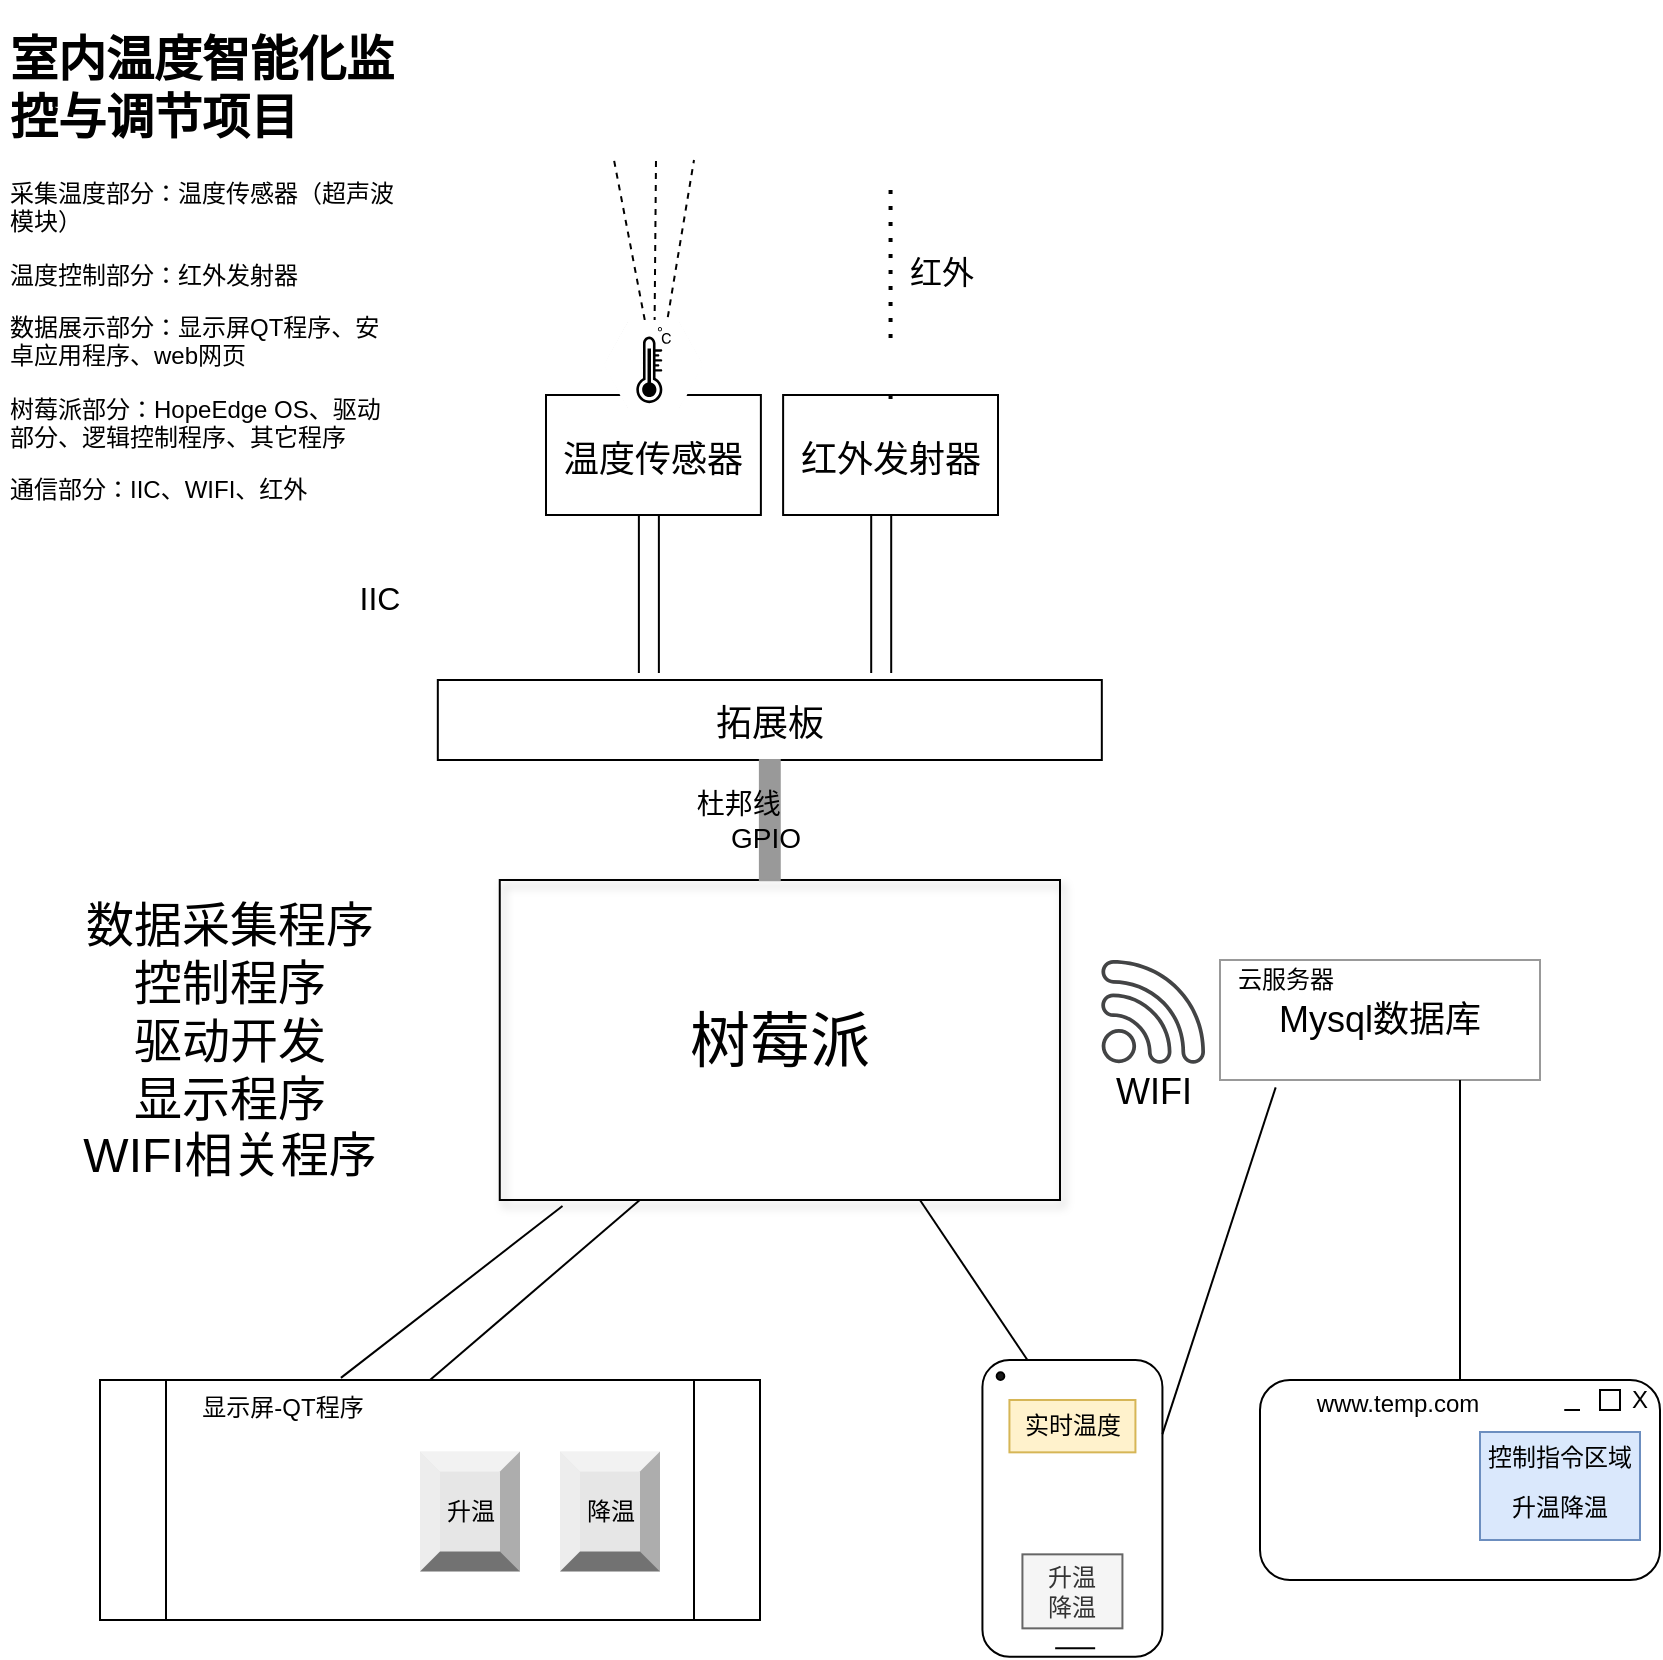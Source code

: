 <mxfile version="13.9.7" type="github">
  <diagram id="_rWFawhrcu3u0DFE2K7U" name="Page-1">
    <mxGraphModel dx="1021" dy="736" grid="1" gridSize="10" guides="1" tooltips="1" connect="1" arrows="1" fold="1" page="1" pageScale="1" pageWidth="827" pageHeight="1169" math="0" shadow="0">
      <root>
        <mxCell id="0" />
        <mxCell id="1" parent="0" />
        <mxCell id="_0wFQRXJGNYl2RdbM0k1-1" value="&lt;h1&gt;室内温度智能化监控与调节项目&lt;/h1&gt;&lt;p&gt;采集温度部分：温度传感器（超声波模块）&lt;/p&gt;&lt;p&gt;温度控制部分：红外发射器&lt;/p&gt;&lt;p&gt;数据展示部分：显示屏QT程序、安卓应用程序、web网页&lt;/p&gt;&lt;p&gt;树莓派部分：HopeEdge OS、驱动部分、逻辑控制程序、其它程序&lt;/p&gt;&lt;p&gt;通信部分：IIC、WIFI、红外&lt;br&gt;&lt;/p&gt;" style="text;html=1;strokeColor=none;fillColor=none;spacing=5;spacingTop=-20;whiteSpace=wrap;overflow=hidden;rounded=0;" parent="1" vertex="1">
          <mxGeometry x="20" y="30" width="200" height="270" as="geometry" />
        </mxCell>
        <mxCell id="M8iE7umPJcfiMCRqgvI0-1" value="&lt;font style=&quot;font-size: 30px&quot;&gt;树莓派&lt;/font&gt;" style="rounded=0;whiteSpace=wrap;html=1;fontSize=24;fillColor=none;shadow=1;" parent="1" vertex="1">
          <mxGeometry x="269.88" y="460" width="280.12" height="160" as="geometry" />
        </mxCell>
        <mxCell id="M8iE7umPJcfiMCRqgvI0-10" value="&lt;font style=&quot;font-size: 18px&quot;&gt;拓展板&lt;/font&gt;" style="rounded=0;whiteSpace=wrap;html=1;fontSize=24;" parent="1" vertex="1">
          <mxGeometry x="238.91" y="360" width="332" height="40" as="geometry" />
        </mxCell>
        <mxCell id="M8iE7umPJcfiMCRqgvI0-16" value="&lt;font style=&quot;font-size: 18px&quot;&gt;温度传感器&lt;/font&gt;" style="rounded=0;whiteSpace=wrap;html=1;fontSize=24;" parent="1" vertex="1">
          <mxGeometry x="293" y="217.5" width="107.44" height="60" as="geometry" />
        </mxCell>
        <mxCell id="M8iE7umPJcfiMCRqgvI0-19" value="" style="shape=partialRectangle;whiteSpace=wrap;html=1;left=0;right=0;fillColor=none;fontSize=24;rotation=90;" parent="1" vertex="1">
          <mxGeometry x="305.69" y="312.25" width="77.5" height="10" as="geometry" />
        </mxCell>
        <mxCell id="M8iE7umPJcfiMCRqgvI0-21" value="&lt;font style=&quot;font-size: 16px&quot;&gt;IIC&lt;/font&gt;" style="text;html=1;strokeColor=none;fillColor=none;align=center;verticalAlign=middle;whiteSpace=wrap;rounded=0;fontSize=24;" parent="1" vertex="1">
          <mxGeometry x="190" y="303.25" width="40" height="28" as="geometry" />
        </mxCell>
        <mxCell id="M8iE7umPJcfiMCRqgvI0-39" value="" style="group" parent="1" vertex="1" connectable="0">
          <mxGeometry x="511.215" y="699.995" width="98.815" height="148.37" as="geometry" />
        </mxCell>
        <mxCell id="M8iE7umPJcfiMCRqgvI0-30" value="" style="rounded=1;whiteSpace=wrap;html=1;fontSize=12;rotation=90;" parent="M8iE7umPJcfiMCRqgvI0-39" vertex="1">
          <mxGeometry x="-29.185" y="29.185" width="148.37" height="90" as="geometry" />
        </mxCell>
        <mxCell id="M8iE7umPJcfiMCRqgvI0-32" value="实时温度" style="text;html=1;strokeColor=#d6b656;fillColor=#fff2cc;align=center;verticalAlign=middle;whiteSpace=wrap;rounded=0;fontSize=12;" parent="M8iE7umPJcfiMCRqgvI0-39" vertex="1">
          <mxGeometry x="13.5" y="20" width="63" height="26.18" as="geometry" />
        </mxCell>
        <mxCell id="M8iE7umPJcfiMCRqgvI0-33" value="&lt;div&gt;升温&lt;/div&gt;&lt;div&gt;降温&lt;br&gt;&lt;/div&gt;" style="text;html=1;strokeColor=#666666;fillColor=#f5f5f5;align=center;verticalAlign=middle;whiteSpace=wrap;rounded=0;fontSize=12;fontColor=#333333;" parent="M8iE7umPJcfiMCRqgvI0-39" vertex="1">
          <mxGeometry x="20" y="97.18" width="50" height="37" as="geometry" />
        </mxCell>
        <mxCell id="M8iE7umPJcfiMCRqgvI0-34" value="" style="endArrow=none;html=1;fontSize=12;" parent="M8iE7umPJcfiMCRqgvI0-39" edge="1">
          <mxGeometry width="50" height="50" relative="1" as="geometry">
            <mxPoint x="36.365" y="144.185" as="sourcePoint" />
            <mxPoint x="56.365" y="144.185" as="targetPoint" />
          </mxGeometry>
        </mxCell>
        <mxCell id="M8iE7umPJcfiMCRqgvI0-35" value="" style="ellipse;whiteSpace=wrap;html=1;aspect=fixed;fontSize=12;fillColor=#1A1A1A;" parent="M8iE7umPJcfiMCRqgvI0-39" vertex="1">
          <mxGeometry x="7.12" y="6.18" width="3.82" height="3.82" as="geometry" />
        </mxCell>
        <mxCell id="OfTFiCTdXWqxiQDk5H3R-7" value="" style="shape=image;html=1;verticalAlign=top;verticalLabelPosition=bottom;labelBackgroundColor=#ffffff;imageAspect=0;aspect=fixed;image=https://cdn4.iconfinder.com/data/icons/graphic-design-71/32/Graphic_Design_curve_editor-128.png;rounded=0;" parent="M8iE7umPJcfiMCRqgvI0-39" vertex="1">
          <mxGeometry x="24.36" y="53.54" width="41.28" height="41.28" as="geometry" />
        </mxCell>
        <mxCell id="M8iE7umPJcfiMCRqgvI0-43" value="" style="group;fontSize=14;" parent="1" vertex="1" connectable="0">
          <mxGeometry x="70" y="710" width="330" height="120" as="geometry" />
        </mxCell>
        <mxCell id="M8iE7umPJcfiMCRqgvI0-40" value="" style="shape=process;whiteSpace=wrap;html=1;backgroundOutline=1;fillColor=none;fontSize=12;" parent="M8iE7umPJcfiMCRqgvI0-43" vertex="1">
          <mxGeometry width="330" height="120" as="geometry" />
        </mxCell>
        <mxCell id="M8iE7umPJcfiMCRqgvI0-41" value="显示屏-QT程序" style="text;html=1;strokeColor=none;fillColor=none;align=center;verticalAlign=middle;whiteSpace=wrap;rounded=0;fontSize=12;" parent="M8iE7umPJcfiMCRqgvI0-43" vertex="1">
          <mxGeometry x="33" y="2.86" width="117" height="22.86" as="geometry" />
        </mxCell>
        <mxCell id="OfTFiCTdXWqxiQDk5H3R-8" value="" style="shape=image;html=1;verticalAlign=top;verticalLabelPosition=bottom;labelBackgroundColor=#ffffff;imageAspect=0;aspect=fixed;image=https://cdn1.iconfinder.com/data/icons/Momentum_MatteEntireSet/32/curve-chart.png;rounded=0;" parent="M8iE7umPJcfiMCRqgvI0-43" vertex="1">
          <mxGeometry x="54.29" y="28.51" width="74.42" height="74.42" as="geometry" />
        </mxCell>
        <mxCell id="OfTFiCTdXWqxiQDk5H3R-9" value="升温" style="labelPosition=center;verticalLabelPosition=middle;align=center;html=1;shape=mxgraph.basic.shaded_button;dx=10;fillColor=#E6E6E6;strokeColor=none;rounded=0;" parent="M8iE7umPJcfiMCRqgvI0-43" vertex="1">
          <mxGeometry x="160" y="35.72" width="50" height="60" as="geometry" />
        </mxCell>
        <mxCell id="OfTFiCTdXWqxiQDk5H3R-10" value="降温" style="labelPosition=center;verticalLabelPosition=middle;align=center;html=1;shape=mxgraph.basic.shaded_button;dx=10;fillColor=#E6E6E6;strokeColor=none;rounded=0;" parent="M8iE7umPJcfiMCRqgvI0-43" vertex="1">
          <mxGeometry x="230" y="35.72" width="50" height="60" as="geometry" />
        </mxCell>
        <mxCell id="M8iE7umPJcfiMCRqgvI0-44" value="" style="shape=image;html=1;verticalAlign=top;verticalLabelPosition=bottom;labelBackgroundColor=#ffffff;imageAspect=0;aspect=fixed;image=https://cdn3.iconfinder.com/data/icons/logos-and-brands-adobe/512/272_Raspberry_Pi-128.png;fillColor=none;fontSize=12;" parent="1" vertex="1">
          <mxGeometry x="267.88" y="465" width="72" height="72" as="geometry" />
        </mxCell>
        <mxCell id="M8iE7umPJcfiMCRqgvI0-45" value="" style="rounded=0;whiteSpace=wrap;html=1;shadow=0;fontSize=12;rotation=90;strokeColor=#999999;fillColor=#999999;" parent="1" vertex="1">
          <mxGeometry x="374.85" y="425.09" width="60.12" height="9.94" as="geometry" />
        </mxCell>
        <mxCell id="M8iE7umPJcfiMCRqgvI0-46" value="杜邦线&amp;nbsp;&amp;nbsp; &amp;nbsp;&amp;nbsp; &amp;nbsp; GPIO" style="text;html=1;strokeColor=none;fillColor=none;align=center;verticalAlign=middle;whiteSpace=wrap;rounded=0;shadow=0;fontSize=14;" parent="1" vertex="1">
          <mxGeometry x="348" y="420.06" width="110" height="20" as="geometry" />
        </mxCell>
        <mxCell id="M8iE7umPJcfiMCRqgvI0-48" value="&lt;font style=&quot;font-size: 18px&quot;&gt;红外发射器&lt;/font&gt;" style="rounded=0;whiteSpace=wrap;html=1;fontSize=24;" parent="1" vertex="1">
          <mxGeometry x="411.56" y="217.5" width="107.44" height="60" as="geometry" />
        </mxCell>
        <mxCell id="M8iE7umPJcfiMCRqgvI0-50" value="" style="shape=partialRectangle;whiteSpace=wrap;html=1;left=0;right=0;fillColor=none;fontSize=24;rotation=90;" parent="1" vertex="1">
          <mxGeometry x="421.85" y="312.25" width="77.5" height="10" as="geometry" />
        </mxCell>
        <mxCell id="M8iE7umPJcfiMCRqgvI0-54" value="" style="shape=image;html=1;verticalAlign=top;verticalLabelPosition=bottom;labelBackgroundColor=#ffffff;imageAspect=0;aspect=fixed;image=https://cdn2.iconfinder.com/data/icons/kitchen-appliances-computers-and-electronics/32/Appliances-19-128.png;shadow=0;strokeColor=#999999;fillColor=#999999;fontSize=12;" parent="1" vertex="1">
          <mxGeometry x="425.28" y="30" width="80" height="80" as="geometry" />
        </mxCell>
        <mxCell id="M8iE7umPJcfiMCRqgvI0-56" value="" style="endArrow=none;dashed=1;html=1;dashPattern=1 3;strokeWidth=2;fontSize=12;" parent="1" source="ec5GVnII-nx4smP0i5xM-7" target="M8iE7umPJcfiMCRqgvI0-54" edge="1">
          <mxGeometry width="50" height="50" relative="1" as="geometry">
            <mxPoint x="427" y="170" as="sourcePoint" />
            <mxPoint x="477" y="120" as="targetPoint" />
          </mxGeometry>
        </mxCell>
        <mxCell id="M8iE7umPJcfiMCRqgvI0-58" value="&lt;font style=&quot;font-size: 16px&quot;&gt;红外&lt;/font&gt;" style="text;html=1;strokeColor=none;fillColor=none;align=center;verticalAlign=middle;whiteSpace=wrap;rounded=0;fontSize=24;" parent="1" vertex="1">
          <mxGeometry x="465.28" y="140" width="51.72" height="28" as="geometry" />
        </mxCell>
        <mxCell id="M8iE7umPJcfiMCRqgvI0-62" value="" style="pointerEvents=1;shadow=0;dashed=0;html=1;strokeColor=none;fillColor=#434445;aspect=fixed;labelPosition=center;verticalLabelPosition=bottom;verticalAlign=top;align=center;outlineConnect=0;shape=mxgraph.vvd.wi_fi;fontSize=12;" parent="1" vertex="1">
          <mxGeometry x="570.64" y="500" width="51.92" height="51.92" as="geometry" />
        </mxCell>
        <mxCell id="M8iE7umPJcfiMCRqgvI0-65" value="&lt;font style=&quot;font-size: 18px&quot;&gt;WIFI&lt;/font&gt;" style="text;html=1;strokeColor=none;fillColor=none;align=center;verticalAlign=middle;whiteSpace=wrap;rounded=0;shadow=0;fontSize=12;" parent="1" vertex="1">
          <mxGeometry x="561.6" y="537" width="70" height="57.5" as="geometry" />
        </mxCell>
        <mxCell id="M8iE7umPJcfiMCRqgvI0-69" value="" style="group" parent="1" vertex="1" connectable="0">
          <mxGeometry x="630" y="500" width="160" height="60" as="geometry" />
        </mxCell>
        <mxCell id="M8iE7umPJcfiMCRqgvI0-67" value="&lt;font style=&quot;font-size: 18px&quot;&gt;Mysql数据库&lt;/font&gt;" style="rounded=0;whiteSpace=wrap;html=1;shadow=0;strokeColor=#999999;fontSize=12;fillColor=none;" parent="M8iE7umPJcfiMCRqgvI0-69" vertex="1">
          <mxGeometry width="160" height="60" as="geometry" />
        </mxCell>
        <mxCell id="M8iE7umPJcfiMCRqgvI0-68" value="云服务器" style="text;html=1;strokeColor=none;fillColor=none;align=center;verticalAlign=middle;whiteSpace=wrap;rounded=0;shadow=0;fontSize=12;" parent="M8iE7umPJcfiMCRqgvI0-69" vertex="1">
          <mxGeometry width="66.01" height="20" as="geometry" />
        </mxCell>
        <mxCell id="M8iE7umPJcfiMCRqgvI0-75" value="" style="endArrow=none;html=1;fontSize=24;exitX=0.365;exitY=-0.009;exitDx=0;exitDy=0;exitPerimeter=0;entryX=0.112;entryY=1.019;entryDx=0;entryDy=0;entryPerimeter=0;" parent="1" source="M8iE7umPJcfiMCRqgvI0-40" target="M8iE7umPJcfiMCRqgvI0-1" edge="1">
          <mxGeometry width="50" height="50" relative="1" as="geometry">
            <mxPoint x="100" y="680" as="sourcePoint" />
            <mxPoint x="290" y="630" as="targetPoint" />
            <Array as="points" />
          </mxGeometry>
        </mxCell>
        <mxCell id="M8iE7umPJcfiMCRqgvI0-76" value="" style="endArrow=none;html=1;fontSize=24;exitX=0.5;exitY=0;exitDx=0;exitDy=0;entryX=0.25;entryY=1;entryDx=0;entryDy=0;" parent="1" source="M8iE7umPJcfiMCRqgvI0-40" edge="1" target="M8iE7umPJcfiMCRqgvI0-1">
          <mxGeometry width="50" height="50" relative="1" as="geometry">
            <mxPoint x="195.42" y="710.0" as="sourcePoint" />
            <mxPoint x="324.723" y="624.12" as="targetPoint" />
            <Array as="points" />
          </mxGeometry>
        </mxCell>
        <mxCell id="M8iE7umPJcfiMCRqgvI0-79" value="" style="endArrow=none;html=1;fontSize=24;entryX=0.75;entryY=1;entryDx=0;entryDy=0;exitX=0.5;exitY=0;exitDx=0;exitDy=0;" parent="1" source="M8iE7umPJcfiMCRqgvI0-2" target="M8iE7umPJcfiMCRqgvI0-67" edge="1">
          <mxGeometry width="50" height="50" relative="1" as="geometry">
            <mxPoint x="70" y="920" as="sourcePoint" />
            <mxPoint x="120" y="870" as="targetPoint" />
          </mxGeometry>
        </mxCell>
        <mxCell id="M8iE7umPJcfiMCRqgvI0-80" value="" style="endArrow=none;html=1;fontSize=24;exitX=0.25;exitY=0;exitDx=0;exitDy=0;entryX=0.174;entryY=1.061;entryDx=0;entryDy=0;entryPerimeter=0;" parent="1" source="M8iE7umPJcfiMCRqgvI0-30" target="M8iE7umPJcfiMCRqgvI0-67" edge="1">
          <mxGeometry width="50" height="50" relative="1" as="geometry">
            <mxPoint x="540" y="700" as="sourcePoint" />
            <mxPoint x="690" y="570" as="targetPoint" />
          </mxGeometry>
        </mxCell>
        <mxCell id="M8iE7umPJcfiMCRqgvI0-81" value="&lt;div&gt;数据采集程序&lt;/div&gt;&lt;div&gt;控制程序&lt;br&gt;&lt;/div&gt;&lt;div&gt;驱动开发&lt;/div&gt;&lt;div&gt;显示程序&lt;/div&gt;&lt;div&gt;WIFI相关程序&lt;br&gt;&lt;/div&gt;&lt;div&gt;&lt;br&gt;&lt;/div&gt;" style="text;html=1;strokeColor=none;fillColor=none;align=center;verticalAlign=middle;whiteSpace=wrap;rounded=0;shadow=0;fontSize=24;" parent="1" vertex="1">
          <mxGeometry x="40" y="450" width="190" height="210" as="geometry" />
        </mxCell>
        <mxCell id="OfTFiCTdXWqxiQDk5H3R-4" value="" style="endArrow=none;dashed=1;html=1;" parent="1" target="M8iE7umPJcfiMCRqgvI0-57" edge="1">
          <mxGeometry width="50" height="50" relative="1" as="geometry">
            <mxPoint x="346.98" y="217.5" as="sourcePoint" />
            <mxPoint x="327" y="100" as="targetPoint" />
          </mxGeometry>
        </mxCell>
        <mxCell id="OfTFiCTdXWqxiQDk5H3R-5" value="" style="group" parent="1" vertex="1" connectable="0">
          <mxGeometry x="321.72" y="100" width="50" height="125" as="geometry" />
        </mxCell>
        <mxCell id="OfTFiCTdXWqxiQDk5H3R-1" value="" style="endArrow=none;dashed=1;html=1;" parent="OfTFiCTdXWqxiQDk5H3R-5" source="M8iE7umPJcfiMCRqgvI0-16" edge="1">
          <mxGeometry width="50" height="50" relative="1" as="geometry">
            <mxPoint x="-4.72" y="140" as="sourcePoint" />
            <mxPoint x="26.28" as="targetPoint" />
          </mxGeometry>
        </mxCell>
        <mxCell id="OfTFiCTdXWqxiQDk5H3R-2" value="" style="endArrow=none;dashed=1;html=1;" parent="OfTFiCTdXWqxiQDk5H3R-5" source="M8iE7umPJcfiMCRqgvI0-57" edge="1">
          <mxGeometry width="50" height="50" relative="1" as="geometry">
            <mxPoint x="25.26" y="117.5" as="sourcePoint" />
            <mxPoint x="5.28" as="targetPoint" />
          </mxGeometry>
        </mxCell>
        <mxCell id="OfTFiCTdXWqxiQDk5H3R-3" value="" style="endArrow=none;dashed=1;html=1;" parent="OfTFiCTdXWqxiQDk5H3R-5" edge="1">
          <mxGeometry width="50" height="50" relative="1" as="geometry">
            <mxPoint x="25.28" y="120" as="sourcePoint" />
            <mxPoint x="45.28" as="targetPoint" />
          </mxGeometry>
        </mxCell>
        <mxCell id="M8iE7umPJcfiMCRqgvI0-57" value="" style="verticalLabelPosition=bottom;html=1;verticalAlign=top;align=center;points=[[0,0.5,0],[0.125,0.25,0],[0.25,0,0],[0.5,0,0],[0.75,0,0],[0.875,0.25,0],[1,0.5,0],[0.875,0.75,0],[0.75,1,0],[0.5,1,0],[0.125,0.75,0]];pointerEvents=1;shape=mxgraph.cisco_safe.compositeIcon;bgIcon=mxgraph.cisco_safe.design.blank_device;resIcon=mxgraph.cisco_safe.design.sensor;shadow=0;fontSize=12;" parent="OfTFiCTdXWqxiQDk5H3R-5" vertex="1">
          <mxGeometry y="80" width="50" height="45" as="geometry" />
        </mxCell>
        <mxCell id="OfTFiCTdXWqxiQDk5H3R-15" value="" style="group" parent="1" vertex="1" connectable="0">
          <mxGeometry x="650" y="710" width="200" height="100" as="geometry" />
        </mxCell>
        <mxCell id="M8iE7umPJcfiMCRqgvI0-2" value="" style="rounded=1;whiteSpace=wrap;html=1;" parent="OfTFiCTdXWqxiQDk5H3R-15" vertex="1">
          <mxGeometry width="200" height="100" as="geometry" />
        </mxCell>
        <mxCell id="OfTFiCTdXWqxiQDk5H3R-12" value="" style="shape=image;html=1;verticalAlign=top;verticalLabelPosition=bottom;labelBackgroundColor=#ffffff;imageAspect=0;aspect=fixed;image=https://cdn2.iconfinder.com/data/icons/competitive-strategy-and-corporate-training/512/704_Arrow_chart_curve_experience_goal-128.png;rounded=0;" parent="OfTFiCTdXWqxiQDk5H3R-15" vertex="1">
          <mxGeometry x="10" y="16" width="74" height="74" as="geometry" />
        </mxCell>
        <mxCell id="M8iE7umPJcfiMCRqgvI0-4" value="&lt;div style=&quot;font-size: 12px&quot;&gt;&lt;font style=&quot;font-size: 12px&quot;&gt;控制指令区域&lt;/font&gt;&lt;/div&gt;&lt;div&gt;&lt;font style=&quot;font-size: 12px&quot;&gt;升温降温&lt;br&gt;&lt;/font&gt;&lt;/div&gt;" style="text;html=1;strokeColor=#6c8ebf;fillColor=#dae8fc;align=center;verticalAlign=middle;whiteSpace=wrap;rounded=0;fontSize=24;" parent="OfTFiCTdXWqxiQDk5H3R-15" vertex="1">
          <mxGeometry x="110" y="26" width="80" height="54" as="geometry" />
        </mxCell>
        <mxCell id="M8iE7umPJcfiMCRqgvI0-28" value="www.temp.com" style="text;html=1;strokeColor=none;fillColor=none;align=center;verticalAlign=middle;whiteSpace=wrap;rounded=0;fontSize=12;" parent="OfTFiCTdXWqxiQDk5H3R-15" vertex="1">
          <mxGeometry x="20" y="2" width="98" height="20" as="geometry" />
        </mxCell>
        <mxCell id="M8iE7umPJcfiMCRqgvI0-37" value="" style="rounded=0;whiteSpace=wrap;html=1;fillColor=none;fontSize=12;" parent="OfTFiCTdXWqxiQDk5H3R-15" vertex="1">
          <mxGeometry x="170" y="5" width="10" height="10" as="geometry" />
        </mxCell>
        <mxCell id="M8iE7umPJcfiMCRqgvI0-9" value="&lt;font style=&quot;font-size: 12px&quot;&gt;X&lt;/font&gt;" style="text;html=1;strokeColor=none;fillColor=none;align=center;verticalAlign=middle;whiteSpace=wrap;rounded=0;fontSize=24;" parent="OfTFiCTdXWqxiQDk5H3R-15" vertex="1">
          <mxGeometry x="180" y="1" width="20" height="10" as="geometry" />
        </mxCell>
        <mxCell id="OfTFiCTdXWqxiQDk5H3R-16" value="" style="endArrow=none;html=1;" parent="OfTFiCTdXWqxiQDk5H3R-15" edge="1">
          <mxGeometry width="50" height="50" relative="1" as="geometry">
            <mxPoint x="160" y="15" as="sourcePoint" />
            <mxPoint x="160" y="15" as="targetPoint" />
            <Array as="points">
              <mxPoint x="150" y="15" />
            </Array>
          </mxGeometry>
        </mxCell>
        <mxCell id="ec5GVnII-nx4smP0i5xM-4" value="" style="endArrow=none;html=1;entryX=0;entryY=0.75;entryDx=0;entryDy=0;exitX=0.75;exitY=1;exitDx=0;exitDy=0;" edge="1" parent="1" source="M8iE7umPJcfiMCRqgvI0-1" target="M8iE7umPJcfiMCRqgvI0-30">
          <mxGeometry width="50" height="50" relative="1" as="geometry">
            <mxPoint x="440" y="680" as="sourcePoint" />
            <mxPoint x="490" y="630" as="targetPoint" />
          </mxGeometry>
        </mxCell>
        <mxCell id="ec5GVnII-nx4smP0i5xM-5" value="" style="shape=image;html=1;verticalAlign=top;verticalLabelPosition=bottom;labelBackgroundColor=#ffffff;imageAspect=0;aspect=fixed;image=https://cdn1.iconfinder.com/data/icons/web-basic-2/512/719_bluetooth__network__communication__security_-128.png" vertex="1" parent="1">
          <mxGeometry x="470" y="644" width="32" height="32" as="geometry" />
        </mxCell>
        <mxCell id="ec5GVnII-nx4smP0i5xM-7" value="" style="shape=image;html=1;verticalAlign=top;verticalLabelPosition=bottom;labelBackgroundColor=#ffffff;imageAspect=0;aspect=fixed;image=https://cdn0.iconfinder.com/data/icons/electronics-line-style/64/Remote-128.png" vertex="1" parent="1">
          <mxGeometry x="447.28" y="189" width="36" height="36" as="geometry" />
        </mxCell>
        <mxCell id="ec5GVnII-nx4smP0i5xM-8" value="" style="endArrow=none;dashed=1;html=1;dashPattern=1 3;strokeWidth=2;fontSize=12;" edge="1" parent="1" source="M8iE7umPJcfiMCRqgvI0-48" target="ec5GVnII-nx4smP0i5xM-7">
          <mxGeometry width="50" height="50" relative="1" as="geometry">
            <mxPoint x="465.28" y="217.5" as="sourcePoint" />
            <mxPoint x="465.28" y="110" as="targetPoint" />
          </mxGeometry>
        </mxCell>
      </root>
    </mxGraphModel>
  </diagram>
</mxfile>
